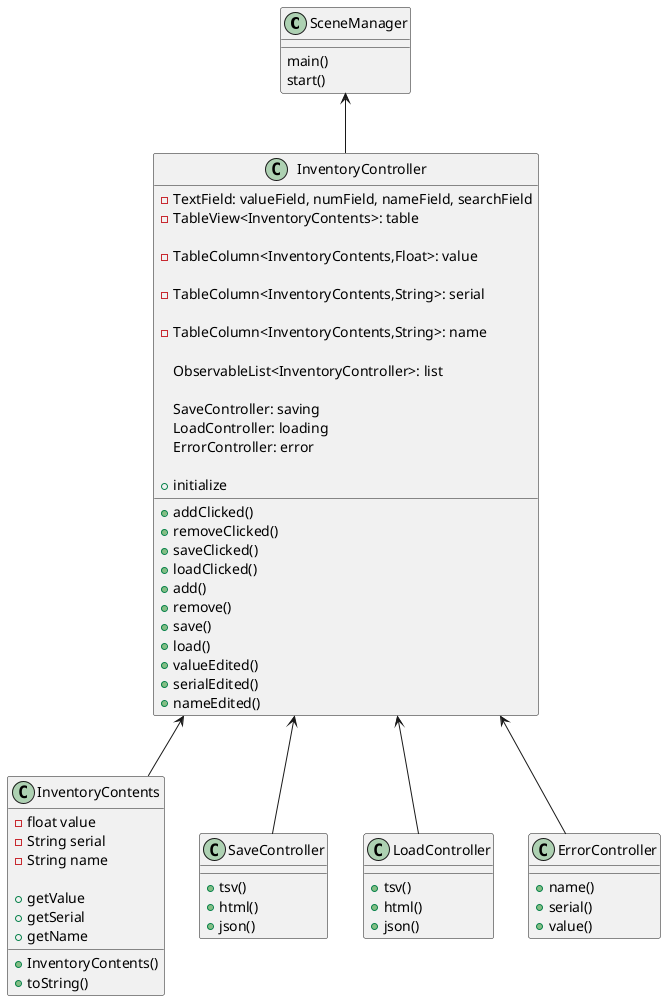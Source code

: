 @startuml

class SceneManager{
    main()
    start()
}
class InventoryController{

    -TextField: valueField, numField, nameField, searchField
    -TableView<InventoryContents>: table

    -TableColumn<InventoryContents,Float>: value

    -TableColumn<InventoryContents,String>: serial

    -TableColumn<InventoryContents,String>: name

    ObservableList<InventoryController>: list

    SaveController: saving
    LoadController: loading
    ErrorController: error

    +initialize
    + addClicked()
    + removeClicked()
    + saveClicked()
    + loadClicked()
    + add()
    + remove()
    + save()
    + load()
    + valueEdited()
    + serialEdited()
    + nameEdited()
}
class InventoryContents{

    -float value
    -String serial
    -String name

    +InventoryContents()
    +getValue
    +getSerial
    +getName
    +toString()
}
class SaveController{

   +tsv()
   +html()
   +json()
}
class LoadController{

   +tsv()
   +html()
   +json()
}
class ErrorController{

   +name()
   +serial()
   +value()
}


SceneManager <--InventoryController
InventoryController <-- InventoryContents
InventoryController <-- SaveController
InventoryController <-- LoadController
InventoryController <-- ErrorController

@enduml